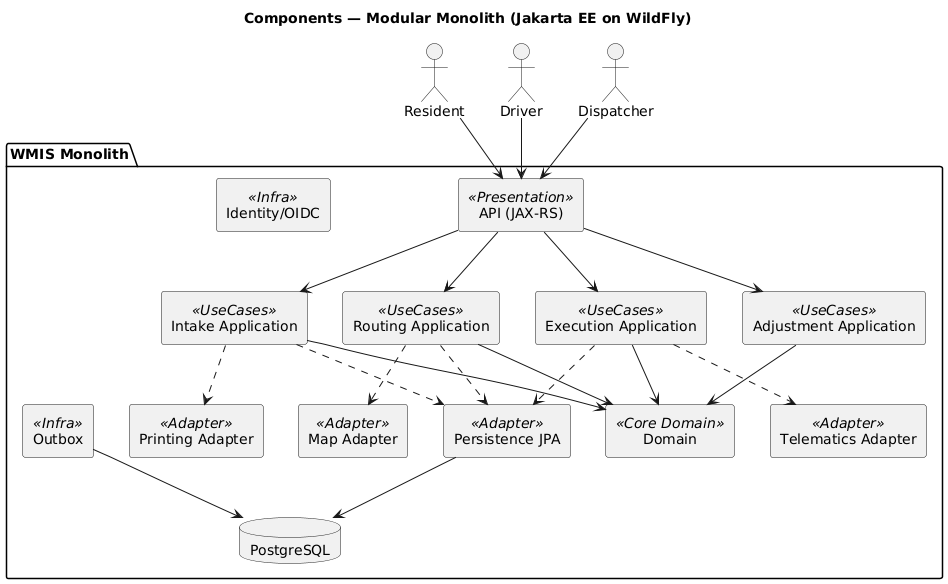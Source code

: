 @startuml
title Components — Modular Monolith (Jakarta EE on WildFly)
skinparam componentStyle rectangle
skinparam defaultFontName "DejaVu Sans"

actor Resident
actor Driver
actor Dispatcher

package "WMIS Monolith" {
  [API (JAX-RS)] <<Presentation>>
  [Intake Application] <<UseCases>>
  [Routing Application] <<UseCases>>
  [Execution Application] <<UseCases>>
  [Adjustment Application] <<UseCases>>
  [Domain] <<Core Domain>>
  [Persistence JPA] <<Adapter>>
  [Map Adapter] <<Adapter>>
  [Telematics Adapter] <<Adapter>>
  [Printing Adapter] <<Adapter>>
  [Identity/OIDC] <<Infra>>
  [Outbox] <<Infra>>
  database "PostgreSQL" as PG
}

Resident --> [API (JAX-RS)]
Driver --> [API (JAX-RS)]
Dispatcher --> [API (JAX-RS)]

[API (JAX-RS)] --> [Intake Application]
[API (JAX-RS)] --> [Routing Application]
[API (JAX-RS)] --> [Execution Application]
[API (JAX-RS)] --> [Adjustment Application]

[Intake Application] --> [Domain]
[Routing Application] --> [Domain]
[Execution Application] --> [Domain]
[Adjustment Application] --> [Domain]

[Intake Application] ..> [Persistence JPA]
[Routing Application] ..> [Persistence JPA]
[Execution Application] ..> [Persistence JPA]

[Routing Application] ..> [Map Adapter]
[Execution Application] ..> [Telematics Adapter]
[Intake Application] ..> [Printing Adapter]

[Persistence JPA] --> PG
[Outbox] --> PG
@enduml
